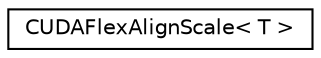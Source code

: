 digraph "Graphical Class Hierarchy"
{
  edge [fontname="Helvetica",fontsize="10",labelfontname="Helvetica",labelfontsize="10"];
  node [fontname="Helvetica",fontsize="10",shape=record];
  rankdir="LR";
  Node0 [label="CUDAFlexAlignScale\< T \>",height=0.2,width=0.4,color="black", fillcolor="white", style="filled",URL="$classCUDAFlexAlignScale.html"];
}
